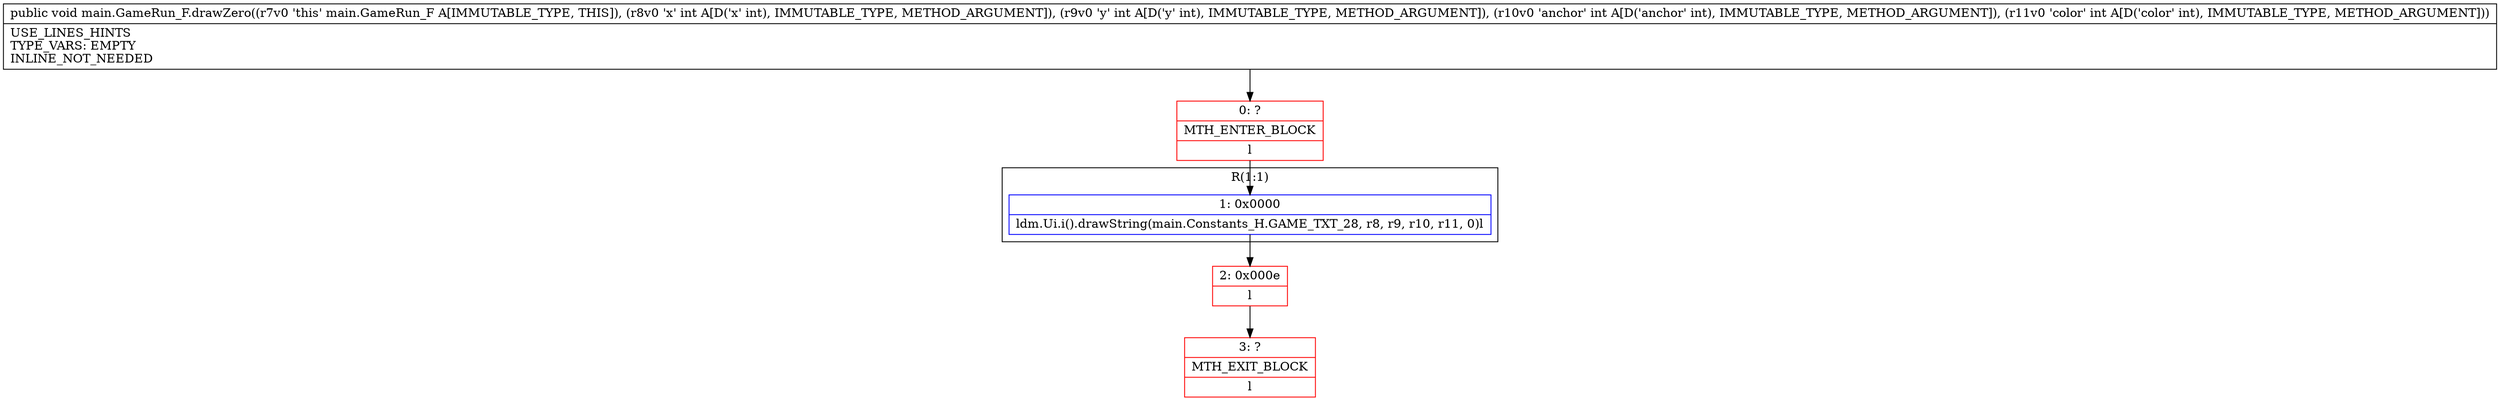 digraph "CFG formain.GameRun_F.drawZero(IIII)V" {
subgraph cluster_Region_1107090051 {
label = "R(1:1)";
node [shape=record,color=blue];
Node_1 [shape=record,label="{1\:\ 0x0000|ldm.Ui.i().drawString(main.Constants_H.GAME_TXT_28, r8, r9, r10, r11, 0)l}"];
}
Node_0 [shape=record,color=red,label="{0\:\ ?|MTH_ENTER_BLOCK\l|l}"];
Node_2 [shape=record,color=red,label="{2\:\ 0x000e|l}"];
Node_3 [shape=record,color=red,label="{3\:\ ?|MTH_EXIT_BLOCK\l|l}"];
MethodNode[shape=record,label="{public void main.GameRun_F.drawZero((r7v0 'this' main.GameRun_F A[IMMUTABLE_TYPE, THIS]), (r8v0 'x' int A[D('x' int), IMMUTABLE_TYPE, METHOD_ARGUMENT]), (r9v0 'y' int A[D('y' int), IMMUTABLE_TYPE, METHOD_ARGUMENT]), (r10v0 'anchor' int A[D('anchor' int), IMMUTABLE_TYPE, METHOD_ARGUMENT]), (r11v0 'color' int A[D('color' int), IMMUTABLE_TYPE, METHOD_ARGUMENT]))  | USE_LINES_HINTS\lTYPE_VARS: EMPTY\lINLINE_NOT_NEEDED\l}"];
MethodNode -> Node_0;
Node_1 -> Node_2;
Node_0 -> Node_1;
Node_2 -> Node_3;
}

